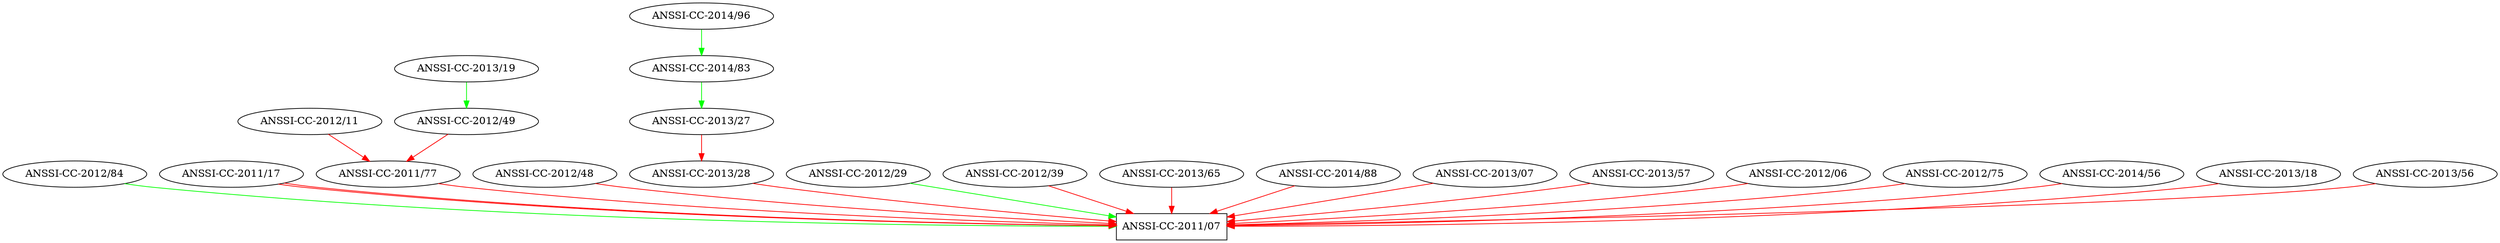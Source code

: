 digraph {
	# nodes
	201107 [label="ANSSI-CC-2011/07"] [shape=box]
	201284 [label="ANSSI-CC-2012/84"]
	201117 [label="ANSSI-CC-2011/17"]
	201177 [label="ANSSI-CC-2011/77"]
	201248 [label="ANSSI-CC-2012/48"]
	201328 [label="ANSSI-CC-2013/28"]
	201229 [label="ANSSI-CC-2012/29"]
	201239 [label="ANSSI-CC-2012/39"]
	201365 [label="ANSSI-CC-2013/65"]
	201488 [label="ANSSI-CC-2014/88"]
	201307 [label="ANSSI-CC-2013/07"]
	201357 [label="ANSSI-CC-2013/57"]
	201206 [label="ANSSI-CC-2012/06"]
	201275 [label="ANSSI-CC-2012/75"]
	201456 [label="ANSSI-CC-2014/56"]
	201318 [label="ANSSI-CC-2013/18"]
	201356 [label="ANSSI-CC-2013/56"]
	201177 [label="ANSSI-CC-2011/77"]
	201211 [label="ANSSI-CC-2012/11"]
	201328 [label="ANSSI-CC-2013/28"]
	201249 [label="ANSSI-CC-2012/49"]
	201496 [label="ANSSI-CC-2014/96"]
	201483 [label="ANSSI-CC-2014/83"]
	201327 [label="ANSSI-CC-2013/27"]
	201319 [label="ANSSI-CC-2013/19"]


	# edges
	#it should be read but it looks like 201284 uses some successor of 201107 so green
	201284 -> 201107 [color=green]
	201117 -> 201107 [color=red]
	201117 -> 201107 [color=red]
	201177 -> 201107 [color=red]
	201248 -> 201107 [color=red]
	201328 -> 201107 [color=red]
	#it should be read but it looks like 201284 uses some successor of 201107 so green
	201229 -> 201107 [color=green]
	201239 -> 201107 [color=red]
	201365 -> 201107 [color=red]
	201488 -> 201107 [color=red]
	201307 -> 201107 [color=red]
	201357 -> 201107 [color=red]
	201206 -> 201107 [color=red]
	201275 -> 201107 [color=red]
	201456 -> 201107 [color=red]
	201318 -> 201107 [color=red]
	201356 -> 201107 [color=red]

	201483 -> 201327 [color=green]
	201249 -> 201177 [color=red]
	201319 -> 201249 [color=green]
	201496 -> 201483 [color=green]
	201211 -> 201177 [color=red]
	201327 -> 201328 [color=red]
}
